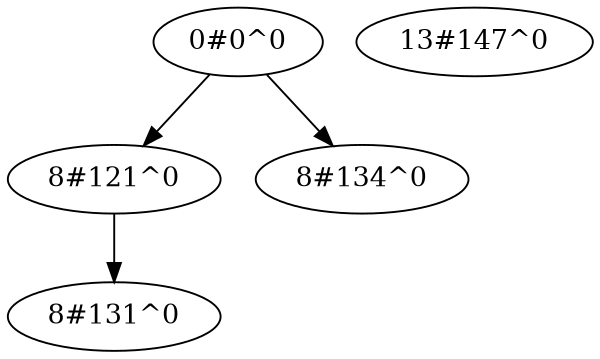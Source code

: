 digraph G { 
size = "4,4";
Node_0_0[label = "0#0^0"]
	Node_0_0 -> Node_8_121[label = ""];
	Node_0_0 -> Node_8_134[label = ""];
Node_8_121[label = "8#121^0"]
	Node_8_121 -> Node_8_131[label = ""];
Node_8_131[label = "8#131^0"]
Node_8_134[label = "8#134^0"]
Node_13_147[label = "13#147^0"]
}